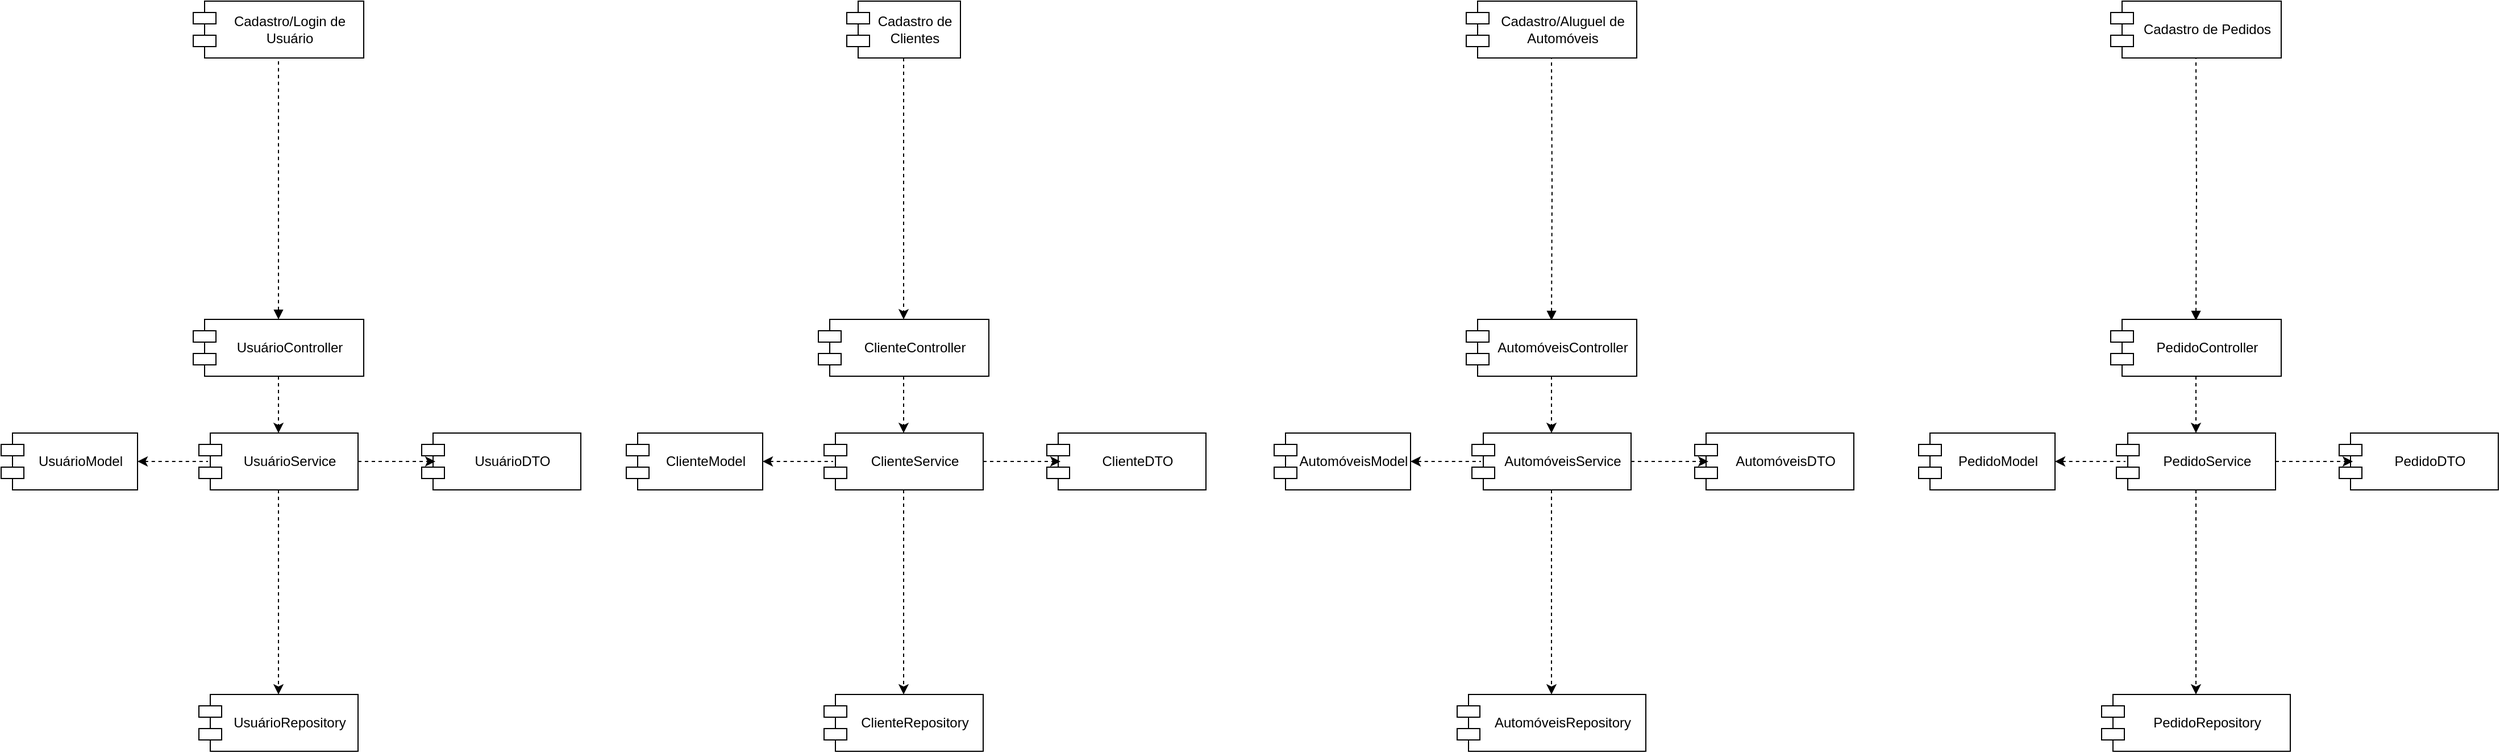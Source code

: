 <mxfile version="26.2.8">
  <diagram name="Página-1" id="0baeC1T9_Wn-1TEpzrgX">
    <mxGraphModel dx="1659" dy="1612" grid="1" gridSize="10" guides="1" tooltips="1" connect="1" arrows="1" fold="1" page="1" pageScale="1" pageWidth="827" pageHeight="1169" math="0" shadow="0">
      <root>
        <mxCell id="0" />
        <mxCell id="1" parent="0" />
        <mxCell id="iA4XpVnBiFOq4aOnz0Fv-39" style="edgeStyle=orthogonalEdgeStyle;rounded=0;orthogonalLoop=1;jettySize=auto;html=1;exitX=0.5;exitY=1;exitDx=0;exitDy=0;entryX=0.5;entryY=0;entryDx=0;entryDy=0;dashed=1;" parent="1" source="iA4XpVnBiFOq4aOnz0Fv-23" target="iA4XpVnBiFOq4aOnz0Fv-24" edge="1">
          <mxGeometry relative="1" as="geometry" />
        </mxCell>
        <mxCell id="iA4XpVnBiFOq4aOnz0Fv-23" value="ClienteController" style="shape=module;align=center;spacingLeft=20;align=center;verticalAlign=middle;whiteSpace=wrap;html=1;labelPosition=center;verticalLabelPosition=middle;" parent="1" vertex="1">
          <mxGeometry x="-108" y="-889" width="150" height="50" as="geometry" />
        </mxCell>
        <mxCell id="iA4XpVnBiFOq4aOnz0Fv-30" style="edgeStyle=orthogonalEdgeStyle;rounded=0;orthogonalLoop=1;jettySize=auto;html=1;exitX=0.5;exitY=1;exitDx=0;exitDy=0;dashed=1;entryX=0.5;entryY=0;entryDx=0;entryDy=0;" parent="1" source="iA4XpVnBiFOq4aOnz0Fv-24" target="iA4XpVnBiFOq4aOnz0Fv-27" edge="1">
          <mxGeometry relative="1" as="geometry">
            <Array as="points" />
          </mxGeometry>
        </mxCell>
        <mxCell id="iA4XpVnBiFOq4aOnz0Fv-24" value="ClienteService" style="shape=module;align=center;spacingLeft=20;align=center;verticalAlign=middle;whiteSpace=wrap;html=1;labelPosition=center;verticalLabelPosition=middle;" parent="1" vertex="1">
          <mxGeometry x="-103" y="-789" width="140" height="50" as="geometry" />
        </mxCell>
        <mxCell id="iA4XpVnBiFOq4aOnz0Fv-25" value="ClienteModel" style="shape=module;align=center;spacingLeft=20;align=center;verticalAlign=middle;whiteSpace=wrap;html=1;labelPosition=center;verticalLabelPosition=middle;" parent="1" vertex="1">
          <mxGeometry x="-277" y="-789" width="120" height="50" as="geometry" />
        </mxCell>
        <mxCell id="iA4XpVnBiFOq4aOnz0Fv-26" value="ClienteDTO" style="shape=module;align=center;spacingLeft=20;align=center;verticalAlign=middle;whiteSpace=wrap;html=1;labelPosition=center;verticalLabelPosition=middle;" parent="1" vertex="1">
          <mxGeometry x="93" y="-789" width="140" height="50" as="geometry" />
        </mxCell>
        <mxCell id="iA4XpVnBiFOq4aOnz0Fv-27" value="ClienteRepository" style="shape=module;align=center;spacingLeft=20;align=center;verticalAlign=middle;whiteSpace=wrap;html=1;labelPosition=center;verticalLabelPosition=middle;" parent="1" vertex="1">
          <mxGeometry x="-103" y="-559" width="140" height="50" as="geometry" />
        </mxCell>
        <mxCell id="iA4XpVnBiFOq4aOnz0Fv-28" style="edgeStyle=orthogonalEdgeStyle;rounded=0;orthogonalLoop=1;jettySize=auto;html=1;exitX=1;exitY=0.5;exitDx=0;exitDy=0;entryX=0.086;entryY=0.5;entryDx=0;entryDy=0;entryPerimeter=0;dashed=1;" parent="1" source="iA4XpVnBiFOq4aOnz0Fv-24" target="iA4XpVnBiFOq4aOnz0Fv-26" edge="1">
          <mxGeometry relative="1" as="geometry" />
        </mxCell>
        <mxCell id="iA4XpVnBiFOq4aOnz0Fv-37" style="edgeStyle=orthogonalEdgeStyle;rounded=0;orthogonalLoop=1;jettySize=auto;html=1;exitX=1;exitY=0.5;exitDx=0;exitDy=0;entryX=0.057;entryY=0.5;entryDx=0;entryDy=0;entryPerimeter=0;endArrow=none;startFill=1;startArrow=classic;dashed=1;" parent="1" source="iA4XpVnBiFOq4aOnz0Fv-25" target="iA4XpVnBiFOq4aOnz0Fv-24" edge="1">
          <mxGeometry relative="1" as="geometry" />
        </mxCell>
        <mxCell id="iA4XpVnBiFOq4aOnz0Fv-41" style="edgeStyle=orthogonalEdgeStyle;rounded=0;orthogonalLoop=1;jettySize=auto;html=1;exitX=0.5;exitY=1;exitDx=0;exitDy=0;entryX=0.5;entryY=0;entryDx=0;entryDy=0;dashed=1;" parent="1" source="iA4XpVnBiFOq4aOnz0Fv-40" target="iA4XpVnBiFOq4aOnz0Fv-23" edge="1">
          <mxGeometry relative="1" as="geometry" />
        </mxCell>
        <mxCell id="iA4XpVnBiFOq4aOnz0Fv-40" value="Cadastro de Clientes" style="shape=module;align=center;spacingLeft=20;align=center;verticalAlign=middle;whiteSpace=wrap;html=1;labelPosition=center;verticalLabelPosition=middle;" parent="1" vertex="1">
          <mxGeometry x="-83" y="-1169" width="100" height="50" as="geometry" />
        </mxCell>
        <mxCell id="iZkkSHtkWeeERVJ4zuv6-1" style="edgeStyle=orthogonalEdgeStyle;rounded=0;orthogonalLoop=1;jettySize=auto;html=1;exitX=0.5;exitY=1;exitDx=0;exitDy=0;entryX=0.5;entryY=0;entryDx=0;entryDy=0;dashed=1;" parent="1" source="iZkkSHtkWeeERVJ4zuv6-2" target="iZkkSHtkWeeERVJ4zuv6-3" edge="1">
          <mxGeometry relative="1" as="geometry" />
        </mxCell>
        <mxCell id="iZkkSHtkWeeERVJ4zuv6-18" value="" style="edgeStyle=orthogonalEdgeStyle;rounded=0;orthogonalLoop=1;jettySize=auto;html=1;endArrow=none;startFill=1;startArrow=block;dashed=1;" parent="1" source="iZkkSHtkWeeERVJ4zuv6-2" target="iZkkSHtkWeeERVJ4zuv6-17" edge="1">
          <mxGeometry relative="1" as="geometry" />
        </mxCell>
        <mxCell id="iZkkSHtkWeeERVJ4zuv6-2" value="UsuárioController" style="shape=module;align=center;spacingLeft=20;align=center;verticalAlign=middle;whiteSpace=wrap;html=1;labelPosition=center;verticalLabelPosition=middle;" parent="1" vertex="1">
          <mxGeometry x="-658" y="-889" width="150" height="50" as="geometry" />
        </mxCell>
        <mxCell id="iZkkSHtkWeeERVJ4zuv6-16" value="" style="edgeStyle=orthogonalEdgeStyle;rounded=0;orthogonalLoop=1;jettySize=auto;html=1;dashed=1;" parent="1" source="iZkkSHtkWeeERVJ4zuv6-3" target="iZkkSHtkWeeERVJ4zuv6-15" edge="1">
          <mxGeometry relative="1" as="geometry" />
        </mxCell>
        <mxCell id="iZkkSHtkWeeERVJ4zuv6-3" value="UsuárioService" style="shape=module;align=center;spacingLeft=20;align=center;verticalAlign=middle;whiteSpace=wrap;html=1;labelPosition=center;verticalLabelPosition=middle;" parent="1" vertex="1">
          <mxGeometry x="-653" y="-789" width="140" height="50" as="geometry" />
        </mxCell>
        <mxCell id="iZkkSHtkWeeERVJ4zuv6-4" value="UsuárioModel" style="shape=module;align=center;spacingLeft=20;align=center;verticalAlign=middle;whiteSpace=wrap;html=1;labelPosition=center;verticalLabelPosition=middle;" parent="1" vertex="1">
          <mxGeometry x="-827" y="-789" width="120" height="50" as="geometry" />
        </mxCell>
        <mxCell id="iZkkSHtkWeeERVJ4zuv6-5" value="UsuárioDTO" style="shape=module;align=center;spacingLeft=20;align=center;verticalAlign=middle;whiteSpace=wrap;html=1;labelPosition=center;verticalLabelPosition=middle;" parent="1" vertex="1">
          <mxGeometry x="-457" y="-789" width="140" height="50" as="geometry" />
        </mxCell>
        <mxCell id="iZkkSHtkWeeERVJ4zuv6-6" style="edgeStyle=orthogonalEdgeStyle;rounded=0;orthogonalLoop=1;jettySize=auto;html=1;exitX=1;exitY=0.5;exitDx=0;exitDy=0;entryX=0.086;entryY=0.5;entryDx=0;entryDy=0;entryPerimeter=0;dashed=1;" parent="1" source="iZkkSHtkWeeERVJ4zuv6-3" target="iZkkSHtkWeeERVJ4zuv6-5" edge="1">
          <mxGeometry relative="1" as="geometry" />
        </mxCell>
        <mxCell id="iZkkSHtkWeeERVJ4zuv6-7" style="edgeStyle=orthogonalEdgeStyle;rounded=0;orthogonalLoop=1;jettySize=auto;html=1;exitX=1;exitY=0.5;exitDx=0;exitDy=0;entryX=0.057;entryY=0.5;entryDx=0;entryDy=0;entryPerimeter=0;endArrow=none;startFill=1;startArrow=classic;dashed=1;" parent="1" source="iZkkSHtkWeeERVJ4zuv6-4" target="iZkkSHtkWeeERVJ4zuv6-3" edge="1">
          <mxGeometry relative="1" as="geometry" />
        </mxCell>
        <mxCell id="iZkkSHtkWeeERVJ4zuv6-8" style="edgeStyle=orthogonalEdgeStyle;rounded=0;orthogonalLoop=1;jettySize=auto;html=1;exitX=0.5;exitY=1;exitDx=0;exitDy=0;entryX=0.5;entryY=0;entryDx=0;entryDy=0;dashed=1;" parent="1" source="iZkkSHtkWeeERVJ4zuv6-9" target="iZkkSHtkWeeERVJ4zuv6-10" edge="1">
          <mxGeometry relative="1" as="geometry" />
        </mxCell>
        <mxCell id="iZkkSHtkWeeERVJ4zuv6-20" value="" style="edgeStyle=orthogonalEdgeStyle;rounded=0;orthogonalLoop=1;jettySize=auto;html=1;dashed=1;startArrow=block;startFill=1;endArrow=none;entryX=0.5;entryY=1;entryDx=0;entryDy=0;" parent="1" target="iZkkSHtkWeeERVJ4zuv6-19" edge="1">
          <mxGeometry relative="1" as="geometry">
            <mxPoint x="537" y="-888" as="sourcePoint" />
            <mxPoint x="537" y="-1068" as="targetPoint" />
          </mxGeometry>
        </mxCell>
        <mxCell id="iZkkSHtkWeeERVJ4zuv6-9" value="AutomóveisController" style="shape=module;align=center;spacingLeft=20;align=center;verticalAlign=middle;whiteSpace=wrap;html=1;labelPosition=center;verticalLabelPosition=middle;" parent="1" vertex="1">
          <mxGeometry x="462" y="-889" width="150" height="50" as="geometry" />
        </mxCell>
        <mxCell id="iZkkSHtkWeeERVJ4zuv6-22" value="" style="edgeStyle=orthogonalEdgeStyle;rounded=0;orthogonalLoop=1;jettySize=auto;html=1;dashed=1;startArrow=none;startFill=0;endArrow=classic;endFill=1;" parent="1" source="iZkkSHtkWeeERVJ4zuv6-10" target="iZkkSHtkWeeERVJ4zuv6-21" edge="1">
          <mxGeometry relative="1" as="geometry" />
        </mxCell>
        <mxCell id="iZkkSHtkWeeERVJ4zuv6-10" value="AutomóveisService" style="shape=module;align=center;spacingLeft=20;align=center;verticalAlign=middle;whiteSpace=wrap;html=1;labelPosition=center;verticalLabelPosition=middle;" parent="1" vertex="1">
          <mxGeometry x="467" y="-789" width="140" height="50" as="geometry" />
        </mxCell>
        <mxCell id="iZkkSHtkWeeERVJ4zuv6-11" value="AutomóveisModel" style="shape=module;align=center;spacingLeft=20;align=center;verticalAlign=middle;whiteSpace=wrap;html=1;labelPosition=center;verticalLabelPosition=middle;" parent="1" vertex="1">
          <mxGeometry x="293" y="-789" width="120" height="50" as="geometry" />
        </mxCell>
        <mxCell id="iZkkSHtkWeeERVJ4zuv6-12" value="AutomóveisDTO" style="shape=module;align=center;spacingLeft=20;align=center;verticalAlign=middle;whiteSpace=wrap;html=1;labelPosition=center;verticalLabelPosition=middle;" parent="1" vertex="1">
          <mxGeometry x="663" y="-789" width="140" height="50" as="geometry" />
        </mxCell>
        <mxCell id="iZkkSHtkWeeERVJ4zuv6-13" style="edgeStyle=orthogonalEdgeStyle;rounded=0;orthogonalLoop=1;jettySize=auto;html=1;exitX=1;exitY=0.5;exitDx=0;exitDy=0;entryX=0.086;entryY=0.5;entryDx=0;entryDy=0;entryPerimeter=0;dashed=1;" parent="1" source="iZkkSHtkWeeERVJ4zuv6-10" target="iZkkSHtkWeeERVJ4zuv6-12" edge="1">
          <mxGeometry relative="1" as="geometry" />
        </mxCell>
        <mxCell id="iZkkSHtkWeeERVJ4zuv6-14" style="edgeStyle=orthogonalEdgeStyle;rounded=0;orthogonalLoop=1;jettySize=auto;html=1;exitX=1;exitY=0.5;exitDx=0;exitDy=0;entryX=0.057;entryY=0.5;entryDx=0;entryDy=0;entryPerimeter=0;endArrow=none;startFill=1;startArrow=classic;dashed=1;" parent="1" source="iZkkSHtkWeeERVJ4zuv6-11" target="iZkkSHtkWeeERVJ4zuv6-10" edge="1">
          <mxGeometry relative="1" as="geometry" />
        </mxCell>
        <mxCell id="iZkkSHtkWeeERVJ4zuv6-15" value="&lt;div&gt;&lt;span style=&quot;background-color: transparent; color: light-dark(rgb(0, 0, 0), rgb(255, 255, 255));&quot;&gt;UsuárioRepository&lt;/span&gt;&lt;/div&gt;" style="shape=module;align=center;spacingLeft=20;align=center;verticalAlign=middle;whiteSpace=wrap;html=1;labelPosition=center;verticalLabelPosition=middle;" parent="1" vertex="1">
          <mxGeometry x="-653" y="-559" width="140" height="50" as="geometry" />
        </mxCell>
        <mxCell id="iZkkSHtkWeeERVJ4zuv6-17" value="Cadastro/Login de Usuário" style="shape=module;align=center;spacingLeft=20;align=center;verticalAlign=middle;whiteSpace=wrap;html=1;labelPosition=center;verticalLabelPosition=middle;" parent="1" vertex="1">
          <mxGeometry x="-658" y="-1169" width="150" height="50" as="geometry" />
        </mxCell>
        <mxCell id="iZkkSHtkWeeERVJ4zuv6-19" value="Cadastro/Aluguel de Automóveis" style="shape=module;align=center;spacingLeft=20;align=center;verticalAlign=middle;whiteSpace=wrap;html=1;labelPosition=center;verticalLabelPosition=middle;" parent="1" vertex="1">
          <mxGeometry x="462" y="-1169" width="150" height="50" as="geometry" />
        </mxCell>
        <mxCell id="iZkkSHtkWeeERVJ4zuv6-21" value="AutomóveisRepository" style="shape=module;align=center;spacingLeft=20;align=center;verticalAlign=middle;whiteSpace=wrap;html=1;labelPosition=center;verticalLabelPosition=middle;" parent="1" vertex="1">
          <mxGeometry x="454" y="-559" width="166" height="50" as="geometry" />
        </mxCell>
        <mxCell id="3tIGXLJRJGLkcitbK_T_-11" style="edgeStyle=orthogonalEdgeStyle;rounded=0;orthogonalLoop=1;jettySize=auto;html=1;exitX=0.5;exitY=1;exitDx=0;exitDy=0;entryX=0.5;entryY=0;entryDx=0;entryDy=0;dashed=1;" edge="1" parent="1" source="3tIGXLJRJGLkcitbK_T_-13" target="3tIGXLJRJGLkcitbK_T_-15">
          <mxGeometry relative="1" as="geometry" />
        </mxCell>
        <mxCell id="3tIGXLJRJGLkcitbK_T_-12" value="" style="edgeStyle=orthogonalEdgeStyle;rounded=0;orthogonalLoop=1;jettySize=auto;html=1;dashed=1;startArrow=block;startFill=1;endArrow=none;entryX=0.5;entryY=1;entryDx=0;entryDy=0;" edge="1" parent="1" target="3tIGXLJRJGLkcitbK_T_-20">
          <mxGeometry relative="1" as="geometry">
            <mxPoint x="1104" y="-888" as="sourcePoint" />
            <mxPoint x="1104" y="-1068" as="targetPoint" />
          </mxGeometry>
        </mxCell>
        <mxCell id="3tIGXLJRJGLkcitbK_T_-13" value="PedidoController" style="shape=module;align=center;spacingLeft=20;align=center;verticalAlign=middle;whiteSpace=wrap;html=1;labelPosition=center;verticalLabelPosition=middle;" vertex="1" parent="1">
          <mxGeometry x="1029" y="-889" width="150" height="50" as="geometry" />
        </mxCell>
        <mxCell id="3tIGXLJRJGLkcitbK_T_-14" value="" style="edgeStyle=orthogonalEdgeStyle;rounded=0;orthogonalLoop=1;jettySize=auto;html=1;dashed=1;startArrow=none;startFill=0;endArrow=classic;endFill=1;" edge="1" parent="1" source="3tIGXLJRJGLkcitbK_T_-15" target="3tIGXLJRJGLkcitbK_T_-21">
          <mxGeometry relative="1" as="geometry" />
        </mxCell>
        <mxCell id="3tIGXLJRJGLkcitbK_T_-15" value="PedidoService" style="shape=module;align=center;spacingLeft=20;align=center;verticalAlign=middle;whiteSpace=wrap;html=1;labelPosition=center;verticalLabelPosition=middle;" vertex="1" parent="1">
          <mxGeometry x="1034" y="-789" width="140" height="50" as="geometry" />
        </mxCell>
        <mxCell id="3tIGXLJRJGLkcitbK_T_-16" value="PedidoModel" style="shape=module;align=center;spacingLeft=20;align=center;verticalAlign=middle;whiteSpace=wrap;html=1;labelPosition=center;verticalLabelPosition=middle;" vertex="1" parent="1">
          <mxGeometry x="860" y="-789" width="120" height="50" as="geometry" />
        </mxCell>
        <mxCell id="3tIGXLJRJGLkcitbK_T_-17" value="PedidoDTO" style="shape=module;align=center;spacingLeft=20;align=center;verticalAlign=middle;whiteSpace=wrap;html=1;labelPosition=center;verticalLabelPosition=middle;" vertex="1" parent="1">
          <mxGeometry x="1230" y="-789" width="140" height="50" as="geometry" />
        </mxCell>
        <mxCell id="3tIGXLJRJGLkcitbK_T_-18" style="edgeStyle=orthogonalEdgeStyle;rounded=0;orthogonalLoop=1;jettySize=auto;html=1;exitX=1;exitY=0.5;exitDx=0;exitDy=0;entryX=0.086;entryY=0.5;entryDx=0;entryDy=0;entryPerimeter=0;dashed=1;" edge="1" parent="1" source="3tIGXLJRJGLkcitbK_T_-15" target="3tIGXLJRJGLkcitbK_T_-17">
          <mxGeometry relative="1" as="geometry" />
        </mxCell>
        <mxCell id="3tIGXLJRJGLkcitbK_T_-19" style="edgeStyle=orthogonalEdgeStyle;rounded=0;orthogonalLoop=1;jettySize=auto;html=1;exitX=1;exitY=0.5;exitDx=0;exitDy=0;entryX=0.057;entryY=0.5;entryDx=0;entryDy=0;entryPerimeter=0;endArrow=none;startFill=1;startArrow=classic;dashed=1;" edge="1" parent="1" source="3tIGXLJRJGLkcitbK_T_-16" target="3tIGXLJRJGLkcitbK_T_-15">
          <mxGeometry relative="1" as="geometry" />
        </mxCell>
        <mxCell id="3tIGXLJRJGLkcitbK_T_-20" value="Cadastro de Pedidos" style="shape=module;align=center;spacingLeft=20;align=center;verticalAlign=middle;whiteSpace=wrap;html=1;labelPosition=center;verticalLabelPosition=middle;" vertex="1" parent="1">
          <mxGeometry x="1029" y="-1169" width="150" height="50" as="geometry" />
        </mxCell>
        <mxCell id="3tIGXLJRJGLkcitbK_T_-21" value="PedidoRepository" style="shape=module;align=center;spacingLeft=20;align=center;verticalAlign=middle;whiteSpace=wrap;html=1;labelPosition=center;verticalLabelPosition=middle;" vertex="1" parent="1">
          <mxGeometry x="1021" y="-559" width="166" height="50" as="geometry" />
        </mxCell>
      </root>
    </mxGraphModel>
  </diagram>
</mxfile>

